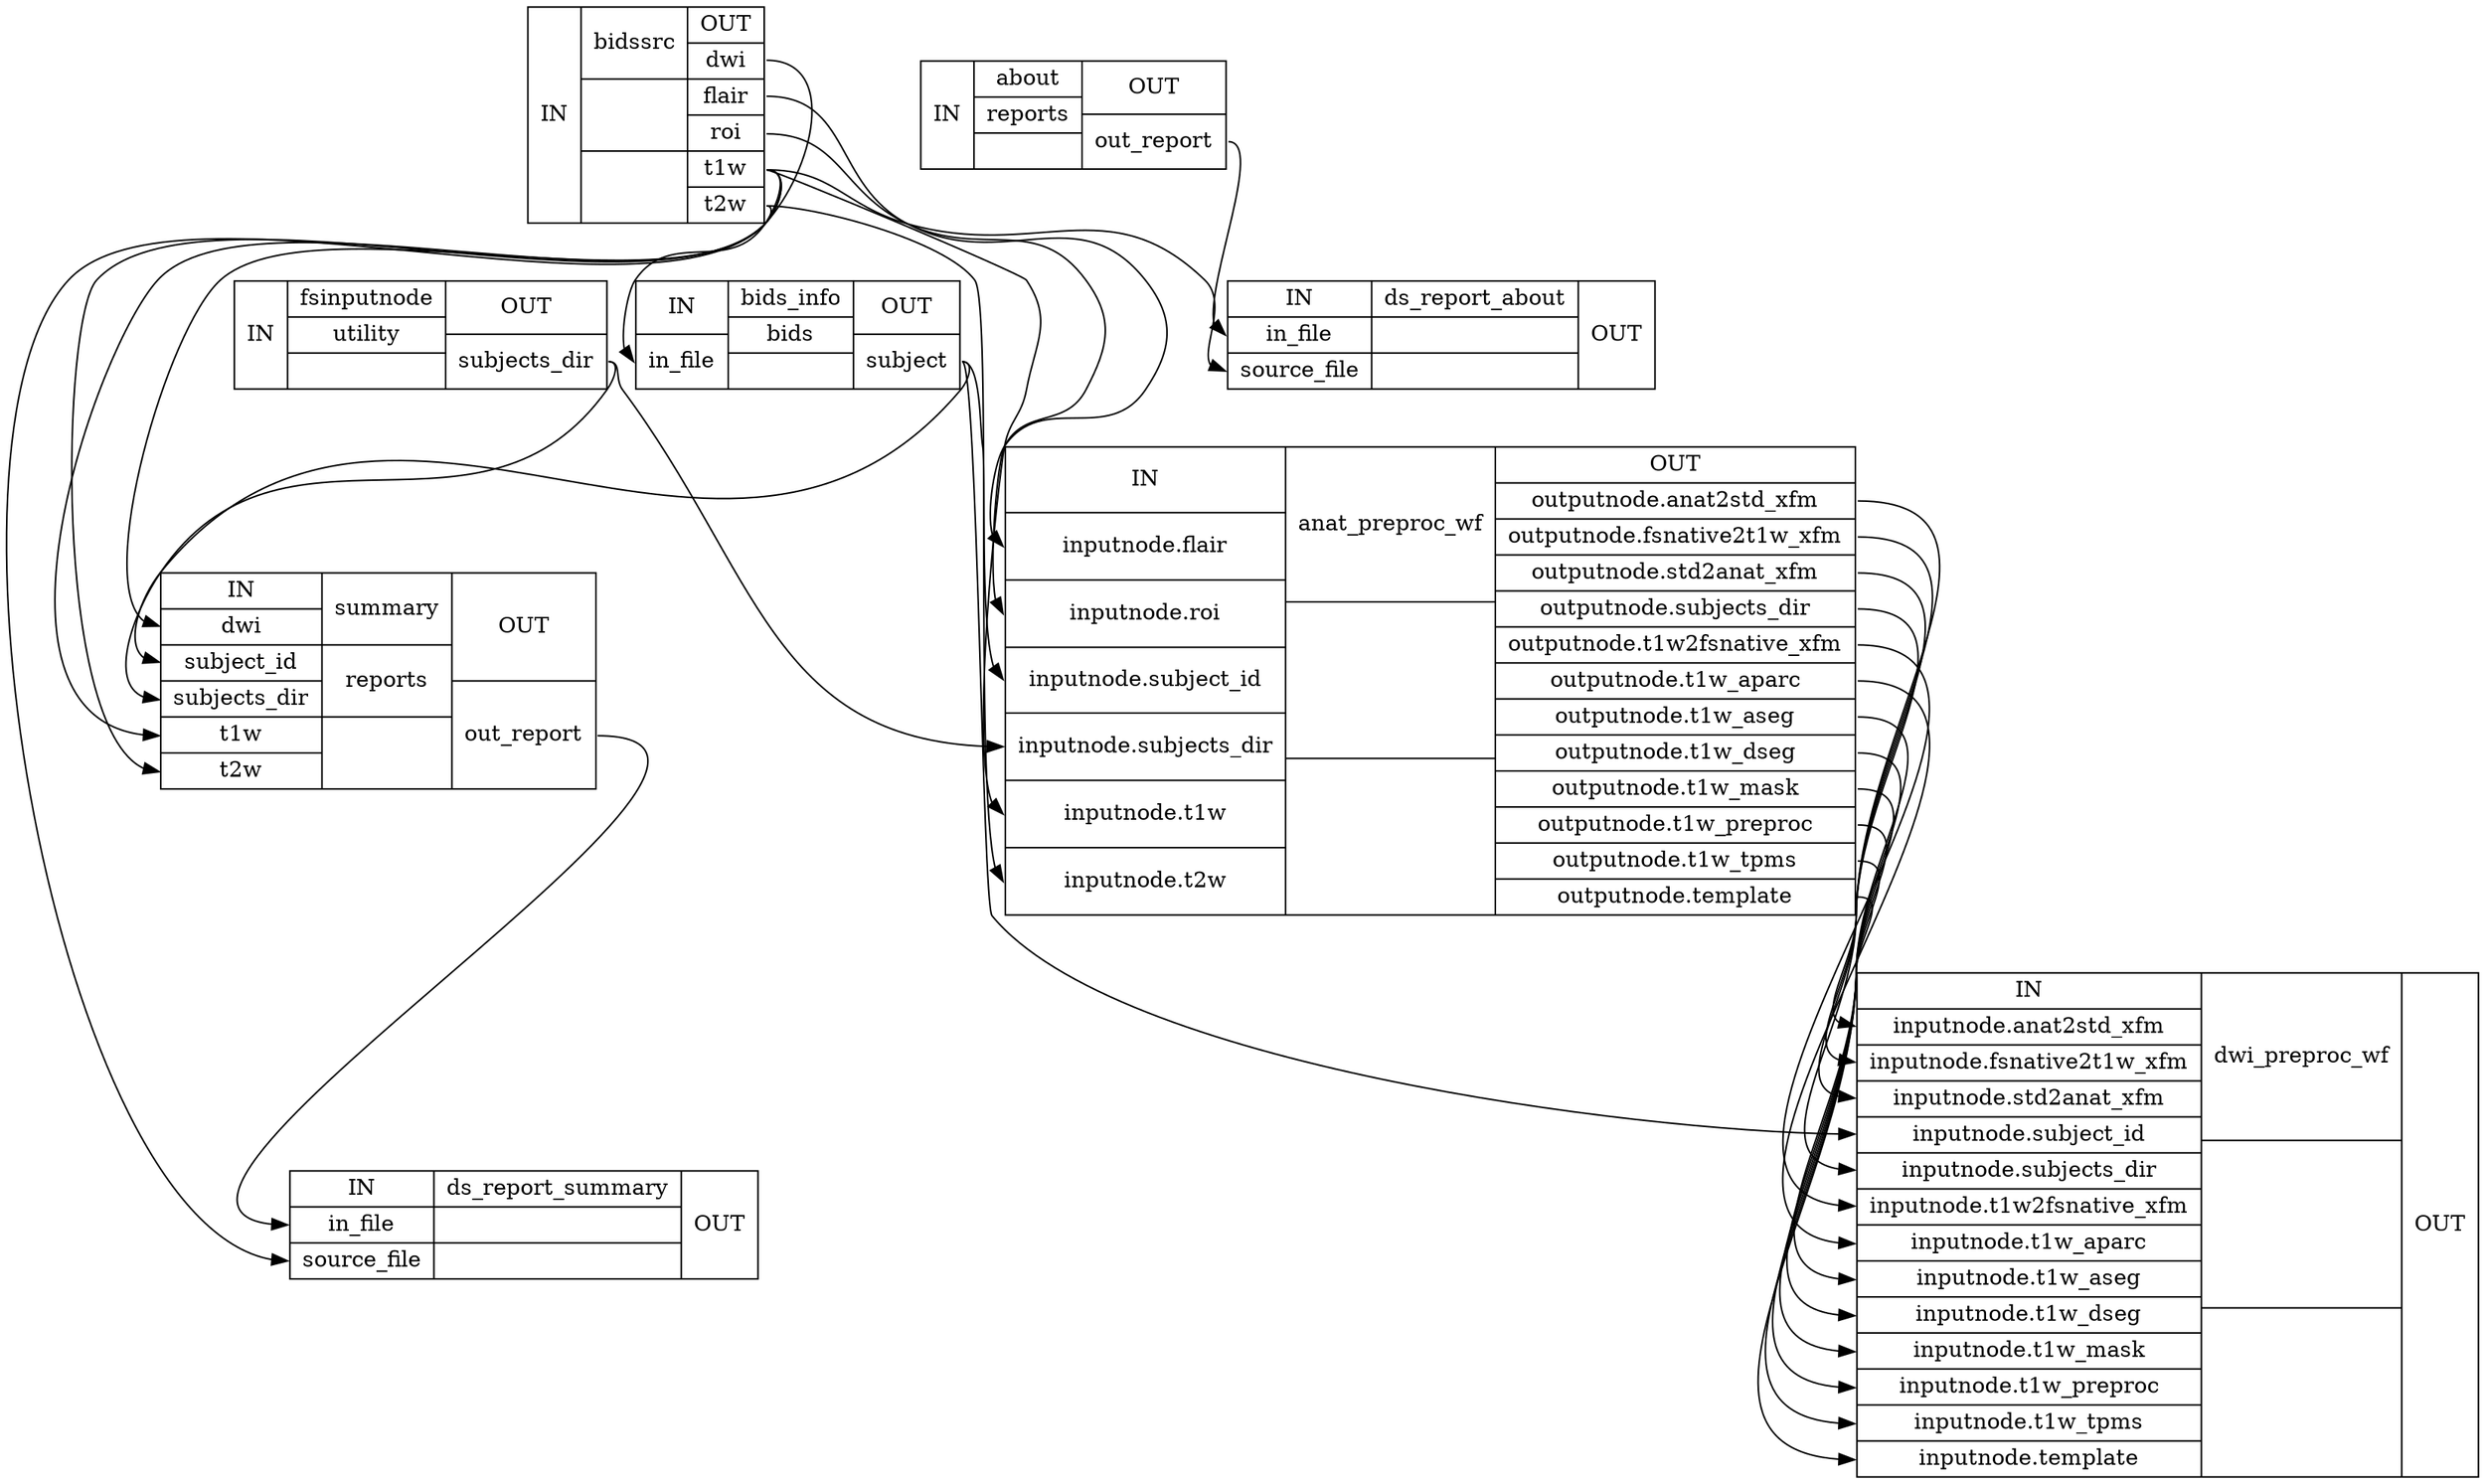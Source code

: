 digraph structs {
node [shape=record];
single_subject_THP0005_wffsinputnode [label="{IN}|{ fsinputnode | utility |  }|{OUT|<outsubjectsdir> subjects_dir}"];
single_subject_THP0005_wfbidssrc [label="{IN}|{ bidssrc |  |  }|{OUT|<outdwi> dwi|<outflair> flair|<outroi> roi|<outt1w> t1w|<outt2w> t2w}"];
single_subject_THP0005_wfabout [label="{IN}|{ about | reports |  }|{OUT|<outoutreport> out_report}"];
single_subject_THP0005_wfbids_info [label="{IN|<ininfile> in_file}|{ bids_info | bids |  }|{OUT|<outsubject> subject}"];
single_subject_THP0005_wfds_report_about [label="{IN|<ininfile> in_file|<insourcefile> source_file}|{ ds_report_about |  |  }|{OUT}"];
single_subject_THP0005_wfsummary [label="{IN|<indwi> dwi|<insubjectid> subject_id|<insubjectsdir> subjects_dir|<int1w> t1w|<int2w> t2w}|{ summary | reports |  }|{OUT|<outoutreport> out_report}"];
single_subject_THP0005_wfanat_preproc_wf [label="{IN|<ininputnodeflair> inputnode.flair|<ininputnoderoi> inputnode.roi|<ininputnodesubjectid> inputnode.subject_id|<ininputnodesubjectsdir> inputnode.subjects_dir|<ininputnodet1w> inputnode.t1w|<ininputnodet2w> inputnode.t2w}|{ anat_preproc_wf |  |  }|{OUT|<outoutputnodeanat2stdxfm> outputnode.anat2std_xfm|<outoutputnodefsnative2t1wxfm> outputnode.fsnative2t1w_xfm|<outoutputnodestd2anatxfm> outputnode.std2anat_xfm|<outoutputnodesubjectsdir> outputnode.subjects_dir|<outoutputnodet1w2fsnativexfm> outputnode.t1w2fsnative_xfm|<outoutputnodet1waparc> outputnode.t1w_aparc|<outoutputnodet1waseg> outputnode.t1w_aseg|<outoutputnodet1wdseg> outputnode.t1w_dseg|<outoutputnodet1wmask> outputnode.t1w_mask|<outoutputnodet1wpreproc> outputnode.t1w_preproc|<outoutputnodet1wtpms> outputnode.t1w_tpms|<outoutputnodetemplate> outputnode.template}"];
single_subject_THP0005_wfds_report_summary [label="{IN|<ininfile> in_file|<insourcefile> source_file}|{ ds_report_summary |  |  }|{OUT}"];
single_subject_THP0005_wfdwi_preproc_wf [label="{IN|<ininputnodeanat2stdxfm> inputnode.anat2std_xfm|<ininputnodefsnative2t1wxfm> inputnode.fsnative2t1w_xfm|<ininputnodestd2anatxfm> inputnode.std2anat_xfm|<ininputnodesubjectid> inputnode.subject_id|<ininputnodesubjectsdir> inputnode.subjects_dir|<ininputnodet1w2fsnativexfm> inputnode.t1w2fsnative_xfm|<ininputnodet1waparc> inputnode.t1w_aparc|<ininputnodet1waseg> inputnode.t1w_aseg|<ininputnodet1wdseg> inputnode.t1w_dseg|<ininputnodet1wmask> inputnode.t1w_mask|<ininputnodet1wpreproc> inputnode.t1w_preproc|<ininputnodet1wtpms> inputnode.t1w_tpms|<ininputnodetemplate> inputnode.template}|{ dwi_preproc_wf |  |  }|{OUT}"];
single_subject_THP0005_wfabout:outoutreport:e -> single_subject_THP0005_wfds_report_about:ininfile:w;
single_subject_THP0005_wfanat_preproc_wf:outoutputnodeanat2stdxfm:e -> single_subject_THP0005_wfdwi_preproc_wf:ininputnodeanat2stdxfm:w;
single_subject_THP0005_wfanat_preproc_wf:outoutputnodefsnative2t1wxfm:e -> single_subject_THP0005_wfdwi_preproc_wf:ininputnodefsnative2t1wxfm:w;
single_subject_THP0005_wfanat_preproc_wf:outoutputnodestd2anatxfm:e -> single_subject_THP0005_wfdwi_preproc_wf:ininputnodestd2anatxfm:w;
single_subject_THP0005_wfanat_preproc_wf:outoutputnodesubjectsdir:e -> single_subject_THP0005_wfdwi_preproc_wf:ininputnodesubjectsdir:w;
single_subject_THP0005_wfanat_preproc_wf:outoutputnodet1w2fsnativexfm:e -> single_subject_THP0005_wfdwi_preproc_wf:ininputnodet1w2fsnativexfm:w;
single_subject_THP0005_wfanat_preproc_wf:outoutputnodet1waparc:e -> single_subject_THP0005_wfdwi_preproc_wf:ininputnodet1waparc:w;
single_subject_THP0005_wfanat_preproc_wf:outoutputnodet1waseg:e -> single_subject_THP0005_wfdwi_preproc_wf:ininputnodet1waseg:w;
single_subject_THP0005_wfanat_preproc_wf:outoutputnodet1wdseg:e -> single_subject_THP0005_wfdwi_preproc_wf:ininputnodet1wdseg:w;
single_subject_THP0005_wfanat_preproc_wf:outoutputnodet1wmask:e -> single_subject_THP0005_wfdwi_preproc_wf:ininputnodet1wmask:w;
single_subject_THP0005_wfanat_preproc_wf:outoutputnodet1wpreproc:e -> single_subject_THP0005_wfdwi_preproc_wf:ininputnodet1wpreproc:w;
single_subject_THP0005_wfanat_preproc_wf:outoutputnodet1wtpms:e -> single_subject_THP0005_wfdwi_preproc_wf:ininputnodet1wtpms:w;
single_subject_THP0005_wfanat_preproc_wf:outoutputnodetemplate:e -> single_subject_THP0005_wfdwi_preproc_wf:ininputnodetemplate:w;
single_subject_THP0005_wfbids_info:outsubject:e -> single_subject_THP0005_wfanat_preproc_wf:ininputnodesubjectid:w;
single_subject_THP0005_wfbids_info:outsubject:e -> single_subject_THP0005_wfdwi_preproc_wf:ininputnodesubjectid:w;
single_subject_THP0005_wfbids_info:outsubject:e -> single_subject_THP0005_wfsummary:insubjectid:w;
single_subject_THP0005_wfbidssrc:outdwi:e -> single_subject_THP0005_wfsummary:indwi:w;
single_subject_THP0005_wfbidssrc:outflair:e -> single_subject_THP0005_wfanat_preproc_wf:ininputnodeflair:w;
single_subject_THP0005_wfbidssrc:outroi:e -> single_subject_THP0005_wfanat_preproc_wf:ininputnoderoi:w;
single_subject_THP0005_wfbidssrc:outt1w:e -> single_subject_THP0005_wfanat_preproc_wf:ininputnodet1w:w;
single_subject_THP0005_wfbidssrc:outt1w:e -> single_subject_THP0005_wfbids_info:ininfile:w;
single_subject_THP0005_wfbidssrc:outt1w:e -> single_subject_THP0005_wfds_report_about:insourcefile:w;
single_subject_THP0005_wfbidssrc:outt1w:e -> single_subject_THP0005_wfds_report_summary:insourcefile:w;
single_subject_THP0005_wfbidssrc:outt1w:e -> single_subject_THP0005_wfsummary:int1w:w;
single_subject_THP0005_wfbidssrc:outt2w:e -> single_subject_THP0005_wfanat_preproc_wf:ininputnodet2w:w;
single_subject_THP0005_wfbidssrc:outt2w:e -> single_subject_THP0005_wfsummary:int2w:w;
single_subject_THP0005_wffsinputnode:outsubjectsdir:e -> single_subject_THP0005_wfanat_preproc_wf:ininputnodesubjectsdir:w;
single_subject_THP0005_wffsinputnode:outsubjectsdir:e -> single_subject_THP0005_wfsummary:insubjectsdir:w;
single_subject_THP0005_wfsummary:outoutreport:e -> single_subject_THP0005_wfds_report_summary:ininfile:w;
}